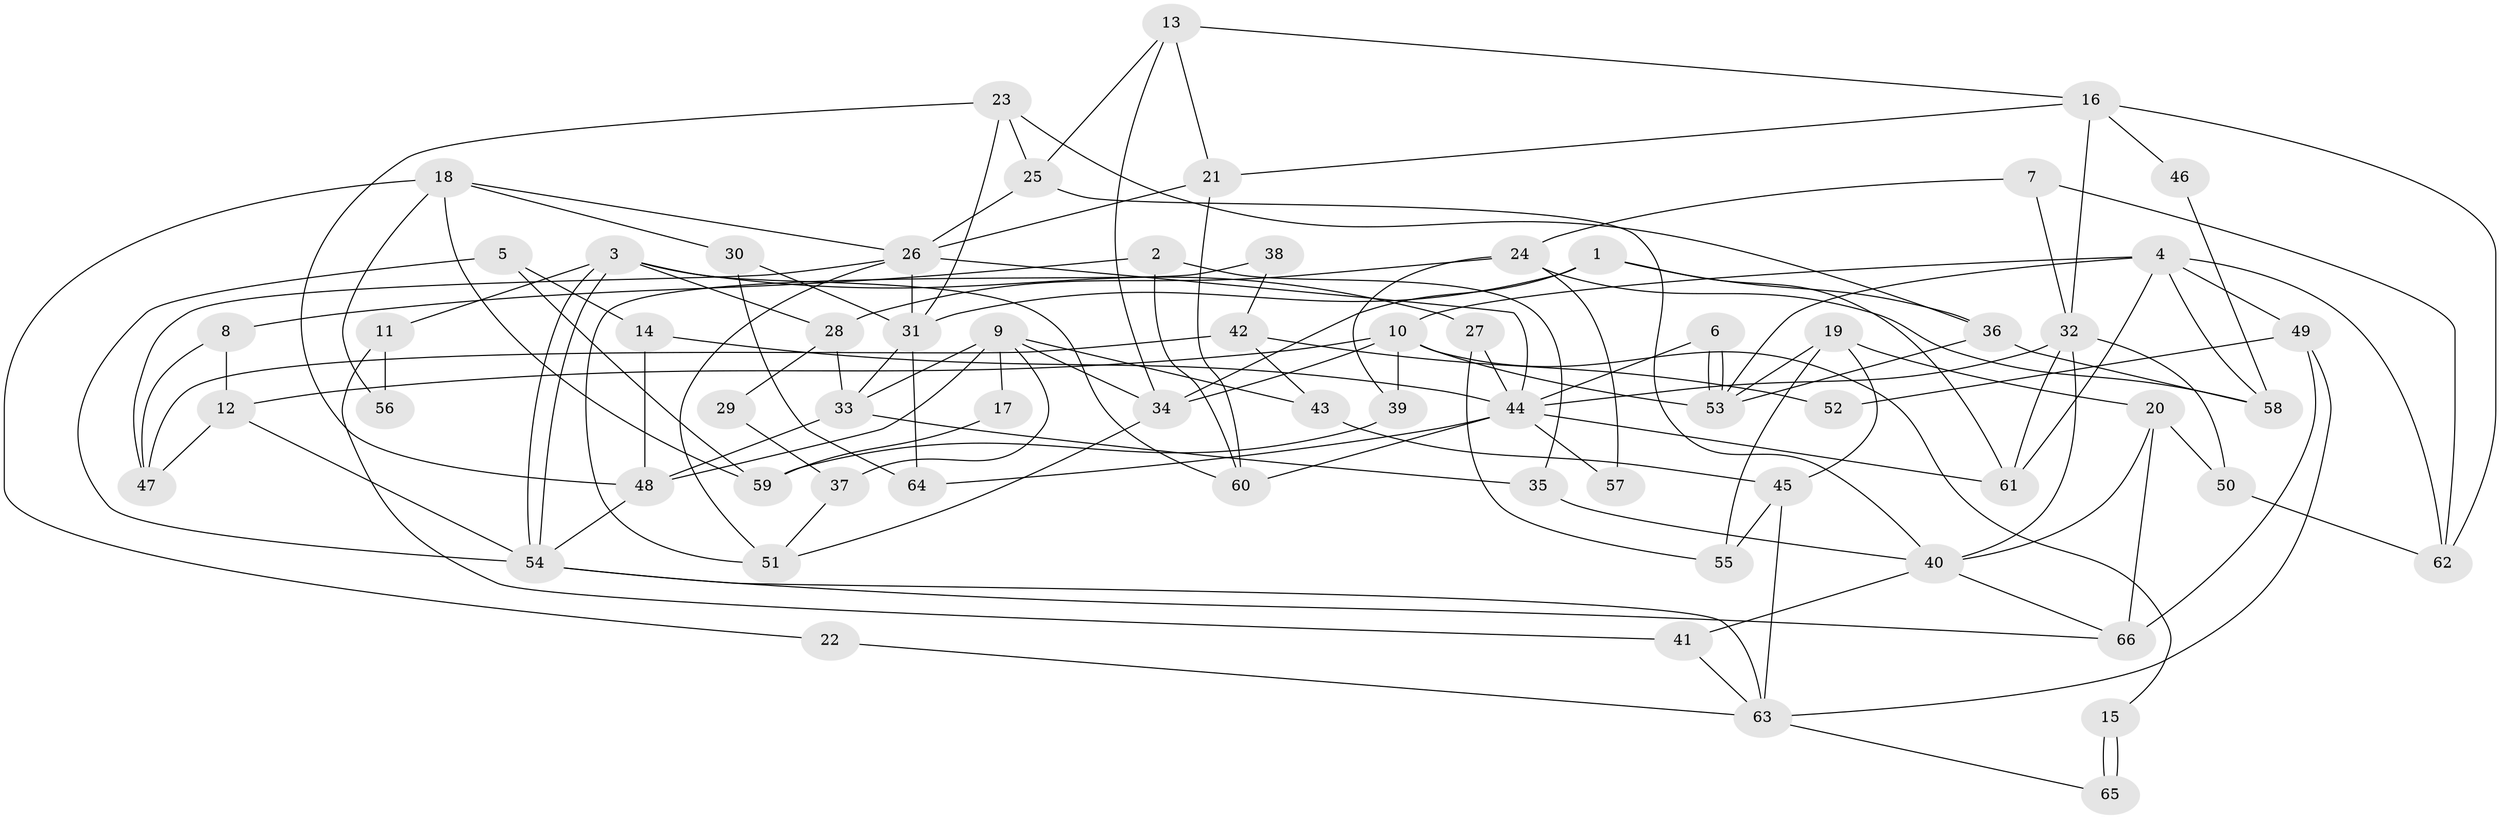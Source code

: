 // Generated by graph-tools (version 1.1) at 2025/50/03/09/25 03:50:08]
// undirected, 66 vertices, 132 edges
graph export_dot {
graph [start="1"]
  node [color=gray90,style=filled];
  1;
  2;
  3;
  4;
  5;
  6;
  7;
  8;
  9;
  10;
  11;
  12;
  13;
  14;
  15;
  16;
  17;
  18;
  19;
  20;
  21;
  22;
  23;
  24;
  25;
  26;
  27;
  28;
  29;
  30;
  31;
  32;
  33;
  34;
  35;
  36;
  37;
  38;
  39;
  40;
  41;
  42;
  43;
  44;
  45;
  46;
  47;
  48;
  49;
  50;
  51;
  52;
  53;
  54;
  55;
  56;
  57;
  58;
  59;
  60;
  61;
  62;
  63;
  64;
  65;
  66;
  1 -- 34;
  1 -- 31;
  1 -- 36;
  1 -- 61;
  2 -- 60;
  2 -- 8;
  2 -- 35;
  3 -- 27;
  3 -- 54;
  3 -- 54;
  3 -- 11;
  3 -- 28;
  3 -- 60;
  4 -- 61;
  4 -- 53;
  4 -- 10;
  4 -- 49;
  4 -- 58;
  4 -- 62;
  5 -- 54;
  5 -- 59;
  5 -- 14;
  6 -- 44;
  6 -- 53;
  6 -- 53;
  7 -- 62;
  7 -- 32;
  7 -- 24;
  8 -- 12;
  8 -- 47;
  9 -- 48;
  9 -- 33;
  9 -- 17;
  9 -- 34;
  9 -- 37;
  9 -- 43;
  10 -- 53;
  10 -- 12;
  10 -- 15;
  10 -- 34;
  10 -- 39;
  11 -- 41;
  11 -- 56;
  12 -- 54;
  12 -- 47;
  13 -- 34;
  13 -- 25;
  13 -- 16;
  13 -- 21;
  14 -- 48;
  14 -- 44;
  15 -- 65;
  15 -- 65;
  16 -- 32;
  16 -- 21;
  16 -- 46;
  16 -- 62;
  17 -- 59;
  18 -- 26;
  18 -- 30;
  18 -- 22;
  18 -- 56;
  18 -- 59;
  19 -- 53;
  19 -- 20;
  19 -- 45;
  19 -- 55;
  20 -- 40;
  20 -- 50;
  20 -- 66;
  21 -- 26;
  21 -- 60;
  22 -- 63;
  23 -- 36;
  23 -- 31;
  23 -- 25;
  23 -- 48;
  24 -- 28;
  24 -- 39;
  24 -- 57;
  24 -- 58;
  25 -- 26;
  25 -- 40;
  26 -- 44;
  26 -- 31;
  26 -- 47;
  26 -- 51;
  27 -- 44;
  27 -- 55;
  28 -- 33;
  28 -- 29;
  29 -- 37;
  30 -- 31;
  30 -- 64;
  31 -- 33;
  31 -- 64;
  32 -- 61;
  32 -- 44;
  32 -- 40;
  32 -- 50;
  33 -- 35;
  33 -- 48;
  34 -- 51;
  35 -- 40;
  36 -- 58;
  36 -- 53;
  37 -- 51;
  38 -- 51;
  38 -- 42;
  39 -- 59;
  40 -- 41;
  40 -- 66;
  41 -- 63;
  42 -- 43;
  42 -- 47;
  42 -- 52;
  43 -- 45;
  44 -- 60;
  44 -- 57;
  44 -- 61;
  44 -- 64;
  45 -- 63;
  45 -- 55;
  46 -- 58;
  48 -- 54;
  49 -- 66;
  49 -- 52;
  49 -- 63;
  50 -- 62;
  54 -- 66;
  54 -- 63;
  63 -- 65;
}
